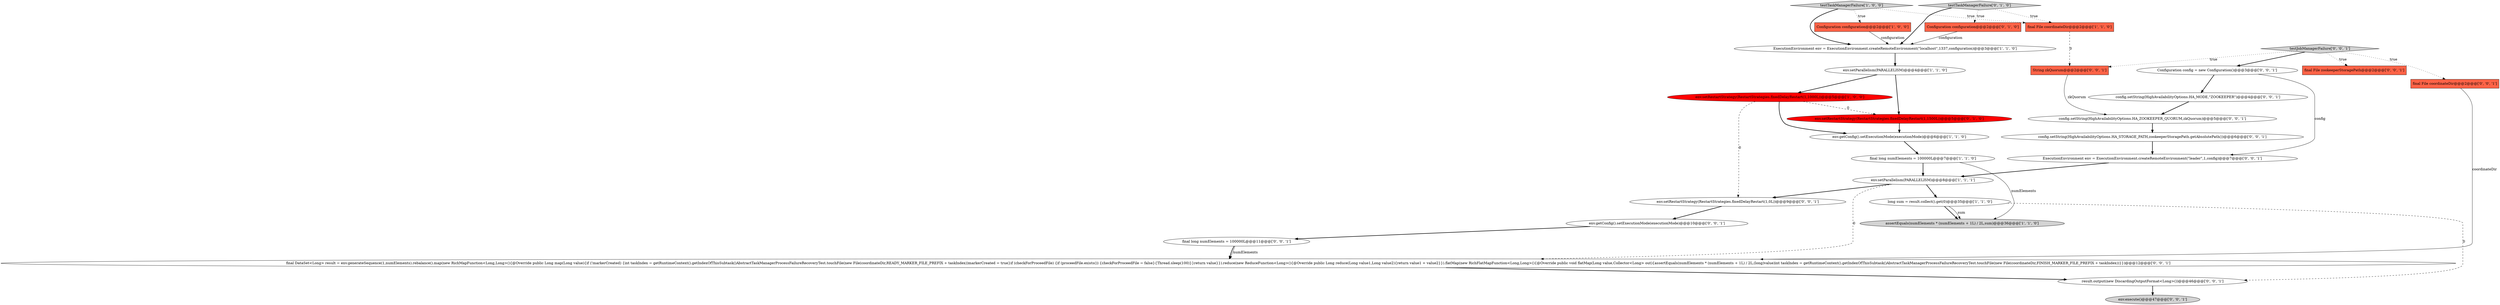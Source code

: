 digraph {
28 [style = filled, label = "String zkQuorum@@@2@@@['0', '0', '1']", fillcolor = tomato, shape = box image = "AAA0AAABBB3BBB"];
20 [style = filled, label = "testJobManagerFailure['0', '0', '1']", fillcolor = lightgray, shape = diamond image = "AAA0AAABBB3BBB"];
16 [style = filled, label = "final File zookeeperStoragePath@@@2@@@['0', '0', '1']", fillcolor = tomato, shape = box image = "AAA0AAABBB3BBB"];
26 [style = filled, label = "env.setRestartStrategy(RestartStrategies.fixedDelayRestart(1,0L))@@@9@@@['0', '0', '1']", fillcolor = white, shape = ellipse image = "AAA0AAABBB3BBB"];
5 [style = filled, label = "final long numElements = 100000L@@@7@@@['1', '1', '0']", fillcolor = white, shape = ellipse image = "AAA0AAABBB1BBB"];
24 [style = filled, label = "env.getConfig().setExecutionMode(executionMode)@@@10@@@['0', '0', '1']", fillcolor = white, shape = ellipse image = "AAA0AAABBB3BBB"];
23 [style = filled, label = "final DataSet<Long> result = env.generateSequence(1,numElements).rebalance().map(new RichMapFunction<Long,Long>(){@Override public Long map(Long value){if (!markerCreated) {int taskIndex = getRuntimeContext().getIndexOfThisSubtask()AbstractTaskManagerProcessFailureRecoveryTest.touchFile(new File(coordinateDir,READY_MARKER_FILE_PREFIX + taskIndex))markerCreated = true}if (checkForProceedFile) {if (proceedFile.exists()) {checkForProceedFile = false}{Thread.sleep(100)}}return value}}).reduce(new ReduceFunction<Long>(){@Override public Long reduce(Long value1,Long value2){return value1 + value2}}).flatMap(new RichFlatMapFunction<Long,Long>(){@Override public void flatMap(Long value,Collector<Long> out){assertEquals(numElements * (numElements + 1L) / 2L,(long)value)int taskIndex = getRuntimeContext().getIndexOfThisSubtask()AbstractTaskManagerProcessFailureRecoveryTest.touchFile(new File(coordinateDir,FINISH_MARKER_FILE_PREFIX + taskIndex))}})@@@12@@@['0', '0', '1']", fillcolor = white, shape = ellipse image = "AAA0AAABBB3BBB"];
8 [style = filled, label = "env.setParallelism(PARALLELISM)@@@8@@@['1', '1', '1']", fillcolor = white, shape = ellipse image = "AAA0AAABBB1BBB"];
12 [style = filled, label = "env.setRestartStrategy(RestartStrategies.fixedDelayRestart(1,1500L))@@@5@@@['0', '1', '0']", fillcolor = red, shape = ellipse image = "AAA1AAABBB2BBB"];
14 [style = filled, label = "Configuration config = new Configuration()@@@3@@@['0', '0', '1']", fillcolor = white, shape = ellipse image = "AAA0AAABBB3BBB"];
9 [style = filled, label = "testTaskManagerFailure['1', '0', '0']", fillcolor = lightgray, shape = diamond image = "AAA0AAABBB1BBB"];
22 [style = filled, label = "ExecutionEnvironment env = ExecutionEnvironment.createRemoteEnvironment(\"leader\",1,config)@@@7@@@['0', '0', '1']", fillcolor = white, shape = ellipse image = "AAA0AAABBB3BBB"];
4 [style = filled, label = "env.getConfig().setExecutionMode(executionMode)@@@6@@@['1', '1', '0']", fillcolor = white, shape = ellipse image = "AAA0AAABBB1BBB"];
21 [style = filled, label = "env.execute()@@@47@@@['0', '0', '1']", fillcolor = lightgray, shape = ellipse image = "AAA0AAABBB3BBB"];
15 [style = filled, label = "final long numElements = 100000L@@@11@@@['0', '0', '1']", fillcolor = white, shape = ellipse image = "AAA0AAABBB3BBB"];
25 [style = filled, label = "result.output(new DiscardingOutputFormat<Long>())@@@46@@@['0', '0', '1']", fillcolor = white, shape = ellipse image = "AAA0AAABBB3BBB"];
6 [style = filled, label = "assertEquals(numElements * (numElements + 1L) / 2L,sum)@@@36@@@['1', '1', '0']", fillcolor = lightgray, shape = ellipse image = "AAA0AAABBB1BBB"];
1 [style = filled, label = "final File coordinateDir@@@2@@@['1', '1', '0']", fillcolor = tomato, shape = box image = "AAA0AAABBB1BBB"];
7 [style = filled, label = "ExecutionEnvironment env = ExecutionEnvironment.createRemoteEnvironment(\"localhost\",1337,configuration)@@@3@@@['1', '1', '0']", fillcolor = white, shape = ellipse image = "AAA0AAABBB1BBB"];
3 [style = filled, label = "env.setParallelism(PARALLELISM)@@@4@@@['1', '1', '0']", fillcolor = white, shape = ellipse image = "AAA0AAABBB1BBB"];
13 [style = filled, label = "testTaskManagerFailure['0', '1', '0']", fillcolor = lightgray, shape = diamond image = "AAA0AAABBB2BBB"];
0 [style = filled, label = "Configuration configuration@@@2@@@['1', '0', '0']", fillcolor = tomato, shape = box image = "AAA0AAABBB1BBB"];
18 [style = filled, label = "config.setString(HighAvailabilityOptions.HA_STORAGE_PATH,zookeeperStoragePath.getAbsolutePath())@@@6@@@['0', '0', '1']", fillcolor = white, shape = ellipse image = "AAA0AAABBB3BBB"];
19 [style = filled, label = "final File coordinateDir@@@2@@@['0', '0', '1']", fillcolor = tomato, shape = box image = "AAA0AAABBB3BBB"];
11 [style = filled, label = "Configuration configuration@@@2@@@['0', '1', '0']", fillcolor = tomato, shape = box image = "AAA0AAABBB2BBB"];
27 [style = filled, label = "config.setString(HighAvailabilityOptions.HA_MODE,\"ZOOKEEPER\")@@@4@@@['0', '0', '1']", fillcolor = white, shape = ellipse image = "AAA0AAABBB3BBB"];
2 [style = filled, label = "long sum = result.collect().get(0)@@@35@@@['1', '1', '0']", fillcolor = white, shape = ellipse image = "AAA0AAABBB1BBB"];
17 [style = filled, label = "config.setString(HighAvailabilityOptions.HA_ZOOKEEPER_QUORUM,zkQuorum)@@@5@@@['0', '0', '1']", fillcolor = white, shape = ellipse image = "AAA0AAABBB3BBB"];
10 [style = filled, label = "env.setRestartStrategy(RestartStrategies.fixedDelayRestart(1,1000L))@@@5@@@['1', '0', '0']", fillcolor = red, shape = ellipse image = "AAA1AAABBB1BBB"];
5->8 [style = bold, label=""];
15->23 [style = bold, label=""];
23->25 [style = bold, label=""];
9->0 [style = dotted, label="true"];
14->22 [style = solid, label="config"];
24->15 [style = bold, label=""];
2->6 [style = bold, label=""];
11->7 [style = solid, label="configuration"];
10->12 [style = dashed, label="0"];
5->6 [style = solid, label="numElements"];
20->14 [style = bold, label=""];
3->12 [style = bold, label=""];
1->28 [style = dashed, label="0"];
9->7 [style = bold, label=""];
26->24 [style = bold, label=""];
7->3 [style = bold, label=""];
22->8 [style = bold, label=""];
3->10 [style = bold, label=""];
13->1 [style = dotted, label="true"];
19->23 [style = solid, label="coordinateDir"];
10->26 [style = dashed, label="0"];
18->22 [style = bold, label=""];
8->2 [style = bold, label=""];
12->4 [style = bold, label=""];
20->28 [style = dotted, label="true"];
13->7 [style = bold, label=""];
28->17 [style = solid, label="zkQuorum"];
27->17 [style = bold, label=""];
9->1 [style = dotted, label="true"];
10->4 [style = bold, label=""];
2->25 [style = dashed, label="0"];
0->7 [style = solid, label="configuration"];
13->11 [style = dotted, label="true"];
15->23 [style = solid, label="numElements"];
20->19 [style = dotted, label="true"];
14->27 [style = bold, label=""];
4->5 [style = bold, label=""];
2->6 [style = solid, label="sum"];
17->18 [style = bold, label=""];
25->21 [style = bold, label=""];
20->16 [style = dotted, label="true"];
8->23 [style = dashed, label="0"];
8->26 [style = bold, label=""];
}

